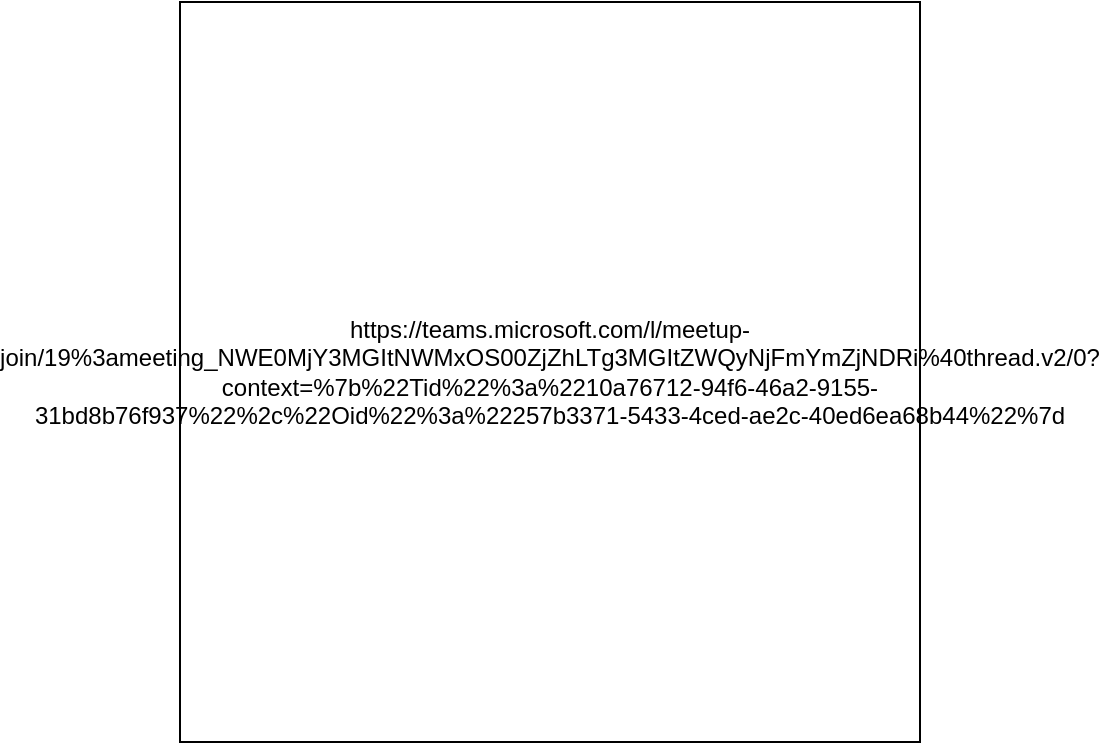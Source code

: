 <mxfile version="27.1.5">
  <diagram name="Página-1" id="LPzA1EdKOrGCX12UJips">
    <mxGraphModel dx="540" dy="393" grid="1" gridSize="10" guides="1" tooltips="1" connect="1" arrows="1" fold="1" page="1" pageScale="1" pageWidth="827" pageHeight="1169" math="0" shadow="0">
      <root>
        <mxCell id="0" />
        <mxCell id="1" parent="0" />
        <mxCell id="OgM6Et-30z3pMFfyQZWw-1" value="&lt;div&gt;https://teams.microsoft.com/l/meetup-join/19%3ameeting_NWE0MjY3MGItNWMxOS00ZjZhLTg3MGItZWQyNjFmYmZjNDRi%40thread.v2/0?context=%7b%22Tid%22%3a%2210a76712-94f6-46a2-9155-31bd8b76f937%22%2c%22Oid%22%3a%22257b3371-5433-4ced-ae2c-40ed6ea68b44%22%7d&lt;/div&gt;" style="whiteSpace=wrap;html=1;aspect=fixed;" parent="1" vertex="1">
          <mxGeometry x="90" y="80" width="370" height="370" as="geometry" />
        </mxCell>
      </root>
    </mxGraphModel>
  </diagram>
</mxfile>

